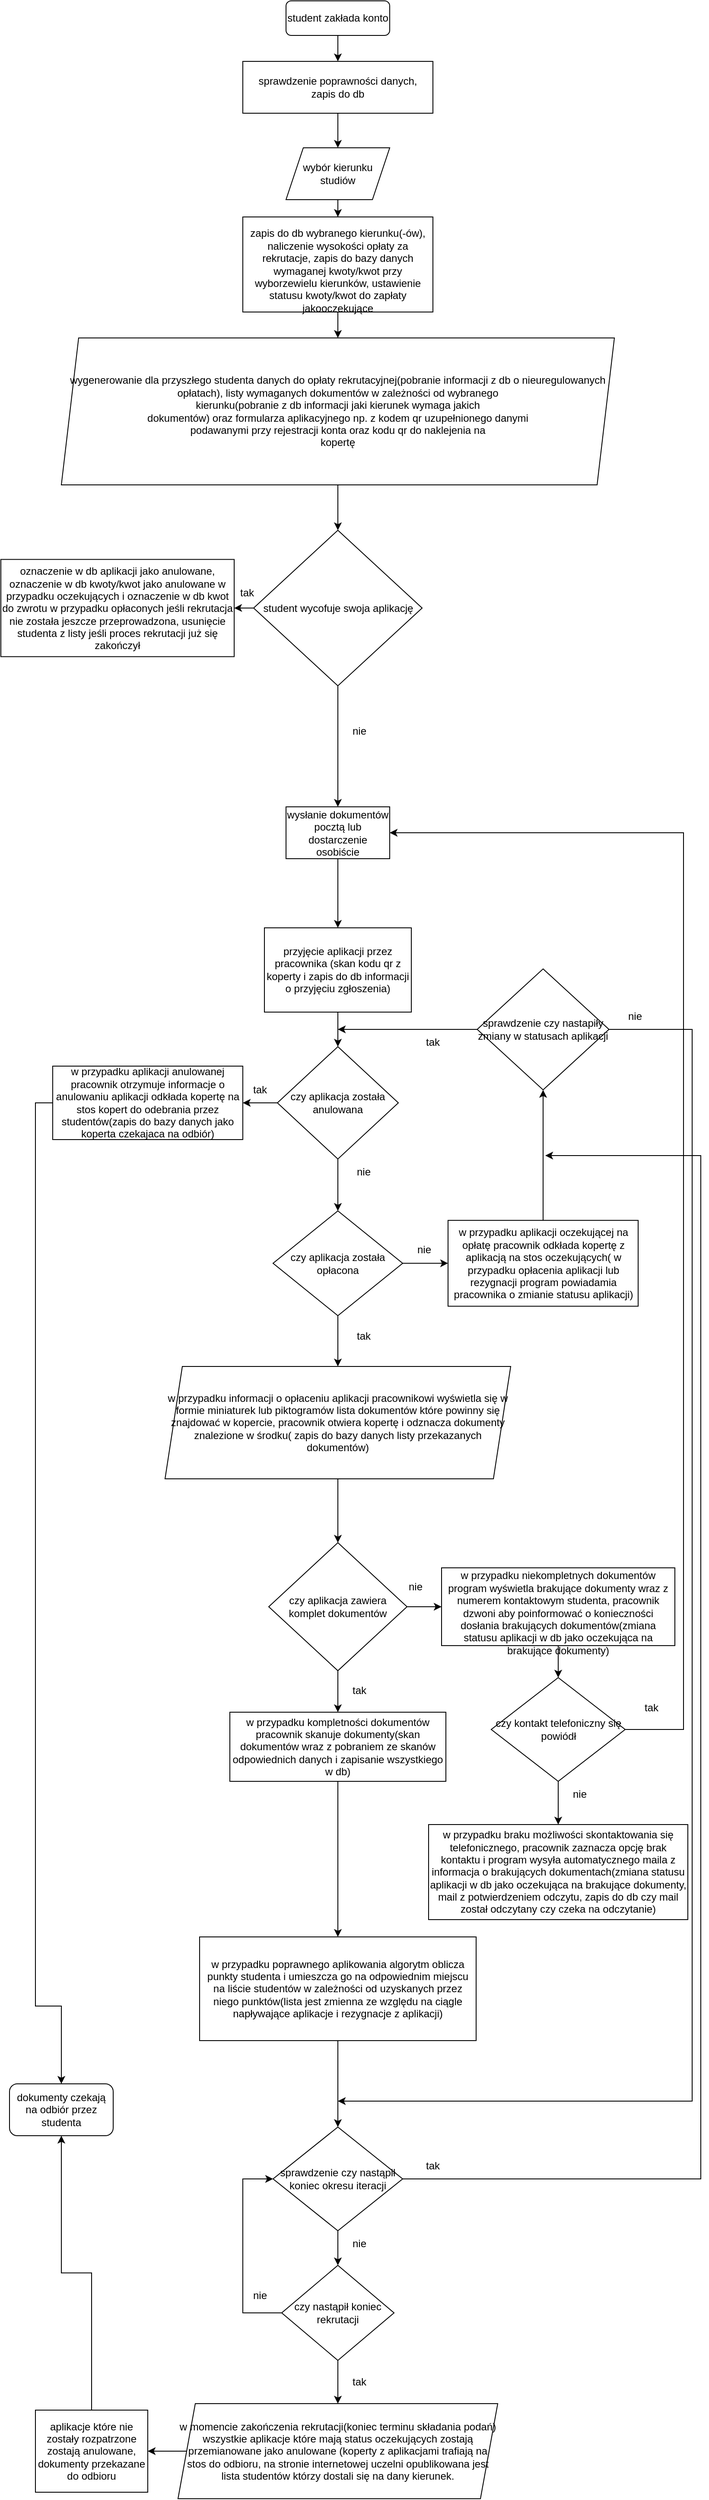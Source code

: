 <mxfile version="15.9.6" type="github">
  <diagram id="C5RBs43oDa-KdzZeNtuy" name="Page-1">
    <mxGraphModel dx="1030" dy="1753" grid="1" gridSize="10" guides="1" tooltips="1" connect="1" arrows="1" fold="1" page="1" pageScale="1" pageWidth="827" pageHeight="1169" math="0" shadow="0">
      <root>
        <mxCell id="WIyWlLk6GJQsqaUBKTNV-0" />
        <mxCell id="WIyWlLk6GJQsqaUBKTNV-1" parent="WIyWlLk6GJQsqaUBKTNV-0" />
        <mxCell id="WIyWlLk6GJQsqaUBKTNV-3" value="student zakłada konto" style="rounded=1;whiteSpace=wrap;html=1;fontSize=12;glass=0;strokeWidth=1;shadow=0;" parent="WIyWlLk6GJQsqaUBKTNV-1" vertex="1">
          <mxGeometry x="340" y="-590" width="120" height="40" as="geometry" />
        </mxCell>
        <mxCell id="kXzvup9dMq2idnFVMVO1-3" value="" style="edgeStyle=orthogonalEdgeStyle;rounded=0;orthogonalLoop=1;jettySize=auto;html=1;" parent="WIyWlLk6GJQsqaUBKTNV-1" source="WIyWlLk6GJQsqaUBKTNV-3" target="kXzvup9dMq2idnFVMVO1-5" edge="1">
          <mxGeometry relative="1" as="geometry" />
        </mxCell>
        <mxCell id="kXzvup9dMq2idnFVMVO1-5" value="&lt;div&gt;sprawdzenie poprawności danych,&lt;/div&gt;&lt;div&gt;zapis do db&lt;br&gt;&lt;/div&gt;" style="rounded=0;whiteSpace=wrap;html=1;" parent="WIyWlLk6GJQsqaUBKTNV-1" vertex="1">
          <mxGeometry x="290" y="-520" width="220" height="60" as="geometry" />
        </mxCell>
        <mxCell id="kXzvup9dMq2idnFVMVO1-9" value="" style="edgeStyle=orthogonalEdgeStyle;rounded=0;orthogonalLoop=1;jettySize=auto;html=1;" parent="WIyWlLk6GJQsqaUBKTNV-1" source="kXzvup9dMq2idnFVMVO1-6" target="kXzvup9dMq2idnFVMVO1-8" edge="1">
          <mxGeometry relative="1" as="geometry" />
        </mxCell>
        <mxCell id="kXzvup9dMq2idnFVMVO1-6" value="wybór kierunku studiów" style="shape=parallelogram;perimeter=parallelogramPerimeter;whiteSpace=wrap;html=1;fixedSize=1;" parent="WIyWlLk6GJQsqaUBKTNV-1" vertex="1">
          <mxGeometry x="340" y="-420" width="120" height="60" as="geometry" />
        </mxCell>
        <mxCell id="kXzvup9dMq2idnFVMVO1-7" value="" style="endArrow=classic;html=1;rounded=0;" parent="WIyWlLk6GJQsqaUBKTNV-1" source="kXzvup9dMq2idnFVMVO1-5" target="kXzvup9dMq2idnFVMVO1-6" edge="1">
          <mxGeometry width="50" height="50" relative="1" as="geometry">
            <mxPoint x="390" y="-320" as="sourcePoint" />
            <mxPoint x="440" y="-370" as="targetPoint" />
          </mxGeometry>
        </mxCell>
        <mxCell id="kXzvup9dMq2idnFVMVO1-11" value="" style="edgeStyle=orthogonalEdgeStyle;rounded=0;orthogonalLoop=1;jettySize=auto;html=1;" parent="WIyWlLk6GJQsqaUBKTNV-1" source="kXzvup9dMq2idnFVMVO1-8" target="kXzvup9dMq2idnFVMVO1-10" edge="1">
          <mxGeometry relative="1" as="geometry" />
        </mxCell>
        <mxCell id="kXzvup9dMq2idnFVMVO1-8" value="&lt;br&gt;zapis do db wybranego kierunku(-ów), naliczenie wysokości opłaty za rekrutacje, zapis do bazy danych wymaganej kwoty/kwot przy wyborzewielu kierunków, ustawienie statusu kwoty/kwot do zapłaty jakooczekujące" style="rounded=0;whiteSpace=wrap;html=1;" parent="WIyWlLk6GJQsqaUBKTNV-1" vertex="1">
          <mxGeometry x="290" y="-340" width="220" height="110" as="geometry" />
        </mxCell>
        <mxCell id="rJLKmksMfXtSssTEuBwt-1" value="" style="edgeStyle=orthogonalEdgeStyle;rounded=0;orthogonalLoop=1;jettySize=auto;html=1;" edge="1" parent="WIyWlLk6GJQsqaUBKTNV-1" source="kXzvup9dMq2idnFVMVO1-10" target="rJLKmksMfXtSssTEuBwt-0">
          <mxGeometry relative="1" as="geometry" />
        </mxCell>
        <mxCell id="kXzvup9dMq2idnFVMVO1-10" value="wygenerowanie dla przyszłego studenta danych do opłaty rekrutacyjnej(pobranie informacji z db o nieuregulowanych opłatach), listy wymaganych dokumentów w zależności od wybranego&lt;br&gt;kierunku(pobranie z db informacji jaki kierunek wymaga jakich&lt;br&gt;dokumentów) oraz formularza aplikacyjnego np. z kodem qr uzupełnionego danymi&lt;br&gt;podawanymi przy rejestracji konta oraz kodu qr do naklejenia na&lt;br&gt;kopertę" style="shape=parallelogram;perimeter=parallelogramPerimeter;whiteSpace=wrap;html=1;fixedSize=1;" parent="WIyWlLk6GJQsqaUBKTNV-1" vertex="1">
          <mxGeometry x="80" y="-200" width="640" height="170" as="geometry" />
        </mxCell>
        <mxCell id="rJLKmksMfXtSssTEuBwt-3" value="" style="edgeStyle=orthogonalEdgeStyle;rounded=0;orthogonalLoop=1;jettySize=auto;html=1;" edge="1" parent="WIyWlLk6GJQsqaUBKTNV-1" source="rJLKmksMfXtSssTEuBwt-0" target="rJLKmksMfXtSssTEuBwt-2">
          <mxGeometry relative="1" as="geometry" />
        </mxCell>
        <mxCell id="rJLKmksMfXtSssTEuBwt-11" value="" style="edgeStyle=orthogonalEdgeStyle;rounded=0;orthogonalLoop=1;jettySize=auto;html=1;" edge="1" parent="WIyWlLk6GJQsqaUBKTNV-1" source="rJLKmksMfXtSssTEuBwt-0" target="rJLKmksMfXtSssTEuBwt-10">
          <mxGeometry relative="1" as="geometry" />
        </mxCell>
        <mxCell id="rJLKmksMfXtSssTEuBwt-0" value="student wycofuje swoja aplikację" style="rhombus;whiteSpace=wrap;html=1;" vertex="1" parent="WIyWlLk6GJQsqaUBKTNV-1">
          <mxGeometry x="302.5" y="22.5" width="195" height="180" as="geometry" />
        </mxCell>
        <mxCell id="rJLKmksMfXtSssTEuBwt-2" value="oznaczenie w db aplikacji jako anulowane, oznaczenie w db kwoty/kwot jako anulowane w przypadku oczekujących i oznaczenie w db kwot do zwrotu w przypadku opłaconych jeśli rekrutacja nie została jeszcze przeprowadzona, usunięcie studenta z listy jeśli proces rekrutacji już się zakończył&lt;br&gt;" style="whiteSpace=wrap;html=1;" vertex="1" parent="WIyWlLk6GJQsqaUBKTNV-1">
          <mxGeometry x="10" y="56.25" width="270" height="112.5" as="geometry" />
        </mxCell>
        <mxCell id="rJLKmksMfXtSssTEuBwt-5" value="tak" style="text;html=1;strokeColor=none;fillColor=none;align=center;verticalAlign=middle;whiteSpace=wrap;rounded=0;" vertex="1" parent="WIyWlLk6GJQsqaUBKTNV-1">
          <mxGeometry x="265" y="80" width="60" height="30" as="geometry" />
        </mxCell>
        <mxCell id="rJLKmksMfXtSssTEuBwt-8" value="nie" style="text;html=1;strokeColor=none;fillColor=none;align=center;verticalAlign=middle;whiteSpace=wrap;rounded=0;" vertex="1" parent="WIyWlLk6GJQsqaUBKTNV-1">
          <mxGeometry x="395" y="240" width="60" height="30" as="geometry" />
        </mxCell>
        <mxCell id="rJLKmksMfXtSssTEuBwt-15" value="" style="edgeStyle=orthogonalEdgeStyle;rounded=0;orthogonalLoop=1;jettySize=auto;html=1;" edge="1" parent="WIyWlLk6GJQsqaUBKTNV-1" source="rJLKmksMfXtSssTEuBwt-10" target="rJLKmksMfXtSssTEuBwt-14">
          <mxGeometry relative="1" as="geometry" />
        </mxCell>
        <mxCell id="rJLKmksMfXtSssTEuBwt-10" value="wysłanie dokumentów pocztą lub dostarczenie osobiście" style="whiteSpace=wrap;html=1;" vertex="1" parent="WIyWlLk6GJQsqaUBKTNV-1">
          <mxGeometry x="340" y="342.5" width="120" height="60" as="geometry" />
        </mxCell>
        <mxCell id="rJLKmksMfXtSssTEuBwt-17" value="" style="edgeStyle=orthogonalEdgeStyle;rounded=0;orthogonalLoop=1;jettySize=auto;html=1;startArrow=none;" edge="1" parent="WIyWlLk6GJQsqaUBKTNV-1" source="rJLKmksMfXtSssTEuBwt-21" target="rJLKmksMfXtSssTEuBwt-16">
          <mxGeometry relative="1" as="geometry" />
        </mxCell>
        <mxCell id="rJLKmksMfXtSssTEuBwt-14" value="przyjęcie aplikacji przez pracownika (skan kodu qr z koperty i zapis do db informacji o przyjęciu zgłoszenia)" style="whiteSpace=wrap;html=1;" vertex="1" parent="WIyWlLk6GJQsqaUBKTNV-1">
          <mxGeometry x="315" y="482.5" width="170" height="97.5" as="geometry" />
        </mxCell>
        <mxCell id="rJLKmksMfXtSssTEuBwt-19" value="" style="edgeStyle=orthogonalEdgeStyle;rounded=0;orthogonalLoop=1;jettySize=auto;html=1;" edge="1" parent="WIyWlLk6GJQsqaUBKTNV-1" source="rJLKmksMfXtSssTEuBwt-16" target="rJLKmksMfXtSssTEuBwt-18">
          <mxGeometry relative="1" as="geometry" />
        </mxCell>
        <mxCell id="rJLKmksMfXtSssTEuBwt-31" value="" style="edgeStyle=orthogonalEdgeStyle;rounded=0;orthogonalLoop=1;jettySize=auto;html=1;entryX=0.5;entryY=0;entryDx=0;entryDy=0;" edge="1" parent="WIyWlLk6GJQsqaUBKTNV-1" source="rJLKmksMfXtSssTEuBwt-16" target="rJLKmksMfXtSssTEuBwt-37">
          <mxGeometry relative="1" as="geometry">
            <mxPoint x="410" y="980" as="targetPoint" />
          </mxGeometry>
        </mxCell>
        <mxCell id="rJLKmksMfXtSssTEuBwt-16" value="czy aplikacja została opłacona" style="rhombus;whiteSpace=wrap;html=1;" vertex="1" parent="WIyWlLk6GJQsqaUBKTNV-1">
          <mxGeometry x="325" y="810" width="150" height="121.25" as="geometry" />
        </mxCell>
        <mxCell id="rJLKmksMfXtSssTEuBwt-56" value="" style="edgeStyle=orthogonalEdgeStyle;rounded=0;orthogonalLoop=1;jettySize=auto;html=1;entryX=0.5;entryY=1;entryDx=0;entryDy=0;" edge="1" parent="WIyWlLk6GJQsqaUBKTNV-1" source="rJLKmksMfXtSssTEuBwt-18" target="rJLKmksMfXtSssTEuBwt-59">
          <mxGeometry relative="1" as="geometry">
            <mxPoint x="637.5" y="715" as="targetPoint" />
          </mxGeometry>
        </mxCell>
        <mxCell id="rJLKmksMfXtSssTEuBwt-18" value="w przypadku aplikacji oczekującej na opłatę pracownik odkłada kopertę z aplikacją na stos oczekujących( w przypadku opłacenia aplikacji lub rezygnacji program powiadamia pracownika o zmianie statusu aplikacji)" style="whiteSpace=wrap;html=1;" vertex="1" parent="WIyWlLk6GJQsqaUBKTNV-1">
          <mxGeometry x="527.5" y="820.94" width="220" height="99.37" as="geometry" />
        </mxCell>
        <mxCell id="rJLKmksMfXtSssTEuBwt-20" value="nie" style="text;html=1;strokeColor=none;fillColor=none;align=center;verticalAlign=middle;whiteSpace=wrap;rounded=0;" vertex="1" parent="WIyWlLk6GJQsqaUBKTNV-1">
          <mxGeometry x="470" y="840" width="60" height="30" as="geometry" />
        </mxCell>
        <mxCell id="rJLKmksMfXtSssTEuBwt-28" value="" style="edgeStyle=orthogonalEdgeStyle;rounded=0;orthogonalLoop=1;jettySize=auto;html=1;" edge="1" parent="WIyWlLk6GJQsqaUBKTNV-1" source="rJLKmksMfXtSssTEuBwt-21" target="rJLKmksMfXtSssTEuBwt-27">
          <mxGeometry relative="1" as="geometry" />
        </mxCell>
        <mxCell id="rJLKmksMfXtSssTEuBwt-21" value="czy aplikacja została anulowana" style="rhombus;whiteSpace=wrap;html=1;" vertex="1" parent="WIyWlLk6GJQsqaUBKTNV-1">
          <mxGeometry x="330" y="620" width="140" height="130" as="geometry" />
        </mxCell>
        <mxCell id="rJLKmksMfXtSssTEuBwt-25" value="" style="endArrow=classic;html=1;rounded=0;entryX=0.5;entryY=0;entryDx=0;entryDy=0;exitX=0.5;exitY=1;exitDx=0;exitDy=0;" edge="1" parent="WIyWlLk6GJQsqaUBKTNV-1" source="rJLKmksMfXtSssTEuBwt-14" target="rJLKmksMfXtSssTEuBwt-21">
          <mxGeometry width="50" height="50" relative="1" as="geometry">
            <mxPoint x="390" y="770" as="sourcePoint" />
            <mxPoint x="440" y="720" as="targetPoint" />
          </mxGeometry>
        </mxCell>
        <mxCell id="rJLKmksMfXtSssTEuBwt-26" value="nie" style="text;html=1;strokeColor=none;fillColor=none;align=center;verticalAlign=middle;whiteSpace=wrap;rounded=0;" vertex="1" parent="WIyWlLk6GJQsqaUBKTNV-1">
          <mxGeometry x="400" y="750" width="60" height="30" as="geometry" />
        </mxCell>
        <mxCell id="rJLKmksMfXtSssTEuBwt-54" value="" style="edgeStyle=orthogonalEdgeStyle;rounded=0;orthogonalLoop=1;jettySize=auto;html=1;entryX=0.5;entryY=0;entryDx=0;entryDy=0;" edge="1" parent="WIyWlLk6GJQsqaUBKTNV-1" source="rJLKmksMfXtSssTEuBwt-27" target="rJLKmksMfXtSssTEuBwt-51">
          <mxGeometry relative="1" as="geometry">
            <mxPoint x="-10" y="685" as="targetPoint" />
            <Array as="points">
              <mxPoint x="50" y="685" />
              <mxPoint x="50" y="1730" />
              <mxPoint x="80" y="1730" />
            </Array>
          </mxGeometry>
        </mxCell>
        <mxCell id="rJLKmksMfXtSssTEuBwt-27" value="w przypadku aplikacji anulowanej pracownik otrzymuje informacje o anulowaniu aplikacji odkłada kopertę na stos kopert do odebrania przez studentów(zapis do bazy danych jako koperta czekajaca na odbiór)&lt;br&gt;" style="whiteSpace=wrap;html=1;" vertex="1" parent="WIyWlLk6GJQsqaUBKTNV-1">
          <mxGeometry x="70" y="642.5" width="220" height="85" as="geometry" />
        </mxCell>
        <mxCell id="rJLKmksMfXtSssTEuBwt-29" value="tak" style="text;html=1;strokeColor=none;fillColor=none;align=center;verticalAlign=middle;whiteSpace=wrap;rounded=0;" vertex="1" parent="WIyWlLk6GJQsqaUBKTNV-1">
          <mxGeometry x="280" y="655" width="60" height="30" as="geometry" />
        </mxCell>
        <mxCell id="rJLKmksMfXtSssTEuBwt-42" value="" style="edgeStyle=orthogonalEdgeStyle;rounded=0;orthogonalLoop=1;jettySize=auto;html=1;" edge="1" parent="WIyWlLk6GJQsqaUBKTNV-1" source="rJLKmksMfXtSssTEuBwt-30" target="rJLKmksMfXtSssTEuBwt-41">
          <mxGeometry relative="1" as="geometry" />
        </mxCell>
        <mxCell id="rJLKmksMfXtSssTEuBwt-30" value="czy aplikacja zawiera komplet dokumentów" style="rhombus;whiteSpace=wrap;html=1;" vertex="1" parent="WIyWlLk6GJQsqaUBKTNV-1">
          <mxGeometry x="320" y="1193.9" width="160" height="148.13" as="geometry" />
        </mxCell>
        <mxCell id="rJLKmksMfXtSssTEuBwt-32" value="tak" style="text;html=1;strokeColor=none;fillColor=none;align=center;verticalAlign=middle;whiteSpace=wrap;rounded=0;" vertex="1" parent="WIyWlLk6GJQsqaUBKTNV-1">
          <mxGeometry x="400" y="940" width="60" height="30" as="geometry" />
        </mxCell>
        <mxCell id="rJLKmksMfXtSssTEuBwt-67" value="" style="edgeStyle=orthogonalEdgeStyle;rounded=0;orthogonalLoop=1;jettySize=auto;html=1;" edge="1" parent="WIyWlLk6GJQsqaUBKTNV-1" source="rJLKmksMfXtSssTEuBwt-35" target="rJLKmksMfXtSssTEuBwt-66">
          <mxGeometry relative="1" as="geometry" />
        </mxCell>
        <mxCell id="rJLKmksMfXtSssTEuBwt-35" value="w przypadku kompletności dokumentów pracownik skanuje dokumenty(skan dokumentów wraz z pobraniem ze skanów odpowiednich danych i zapisanie wszystkiego w db)" style="rounded=0;whiteSpace=wrap;html=1;" vertex="1" parent="WIyWlLk6GJQsqaUBKTNV-1">
          <mxGeometry x="275" y="1390.01" width="250" height="80" as="geometry" />
        </mxCell>
        <mxCell id="rJLKmksMfXtSssTEuBwt-36" value="tak" style="text;html=1;strokeColor=none;fillColor=none;align=center;verticalAlign=middle;whiteSpace=wrap;rounded=0;" vertex="1" parent="WIyWlLk6GJQsqaUBKTNV-1">
          <mxGeometry x="395" y="1350" width="60" height="30" as="geometry" />
        </mxCell>
        <mxCell id="rJLKmksMfXtSssTEuBwt-37" value="w przypadku informacji o opłaceniu aplikacji pracownikowi wyświetla się w formie miniaturek lub piktogramów lista dokumentów które powinny się znajdować w kopercie, pracownik otwiera kopertę i odznacza dokumenty znalezione w środku( zapis do bazy danych listy przekazanych dokumentów)" style="shape=parallelogram;perimeter=parallelogramPerimeter;whiteSpace=wrap;html=1;fixedSize=1;" vertex="1" parent="WIyWlLk6GJQsqaUBKTNV-1">
          <mxGeometry x="200" y="990" width="400" height="130" as="geometry" />
        </mxCell>
        <mxCell id="rJLKmksMfXtSssTEuBwt-45" value="" style="edgeStyle=orthogonalEdgeStyle;rounded=0;orthogonalLoop=1;jettySize=auto;html=1;" edge="1" parent="WIyWlLk6GJQsqaUBKTNV-1" source="rJLKmksMfXtSssTEuBwt-41" target="rJLKmksMfXtSssTEuBwt-44">
          <mxGeometry relative="1" as="geometry" />
        </mxCell>
        <mxCell id="rJLKmksMfXtSssTEuBwt-41" value="&lt;br&gt;w przypadku niekompletnych dokumentów program wyświetla brakujące dokumenty wraz z numerem kontaktowym studenta, pracownik dzwoni aby poinformować o konieczności dosłania brakujących dokumentów(zmiana statusu aplikacji w db jako oczekująca na brakujące dokumenty)&lt;br&gt;" style="whiteSpace=wrap;html=1;" vertex="1" parent="WIyWlLk6GJQsqaUBKTNV-1">
          <mxGeometry x="520" y="1222.97" width="270" height="90" as="geometry" />
        </mxCell>
        <mxCell id="rJLKmksMfXtSssTEuBwt-43" value="nie" style="text;html=1;strokeColor=none;fillColor=none;align=center;verticalAlign=middle;whiteSpace=wrap;rounded=0;" vertex="1" parent="WIyWlLk6GJQsqaUBKTNV-1">
          <mxGeometry x="460" y="1230" width="60" height="30" as="geometry" />
        </mxCell>
        <mxCell id="rJLKmksMfXtSssTEuBwt-48" value="" style="edgeStyle=orthogonalEdgeStyle;rounded=0;orthogonalLoop=1;jettySize=auto;html=1;" edge="1" parent="WIyWlLk6GJQsqaUBKTNV-1" source="rJLKmksMfXtSssTEuBwt-44" target="rJLKmksMfXtSssTEuBwt-50">
          <mxGeometry relative="1" as="geometry">
            <mxPoint x="665" y="1430.005" as="targetPoint" />
          </mxGeometry>
        </mxCell>
        <mxCell id="rJLKmksMfXtSssTEuBwt-44" value="czy kontakt telefoniczny się powiódł" style="rhombus;whiteSpace=wrap;html=1;" vertex="1" parent="WIyWlLk6GJQsqaUBKTNV-1">
          <mxGeometry x="577.5" y="1350" width="155" height="120.01" as="geometry" />
        </mxCell>
        <mxCell id="rJLKmksMfXtSssTEuBwt-49" value="nie" style="text;html=1;strokeColor=none;fillColor=none;align=center;verticalAlign=middle;whiteSpace=wrap;rounded=0;" vertex="1" parent="WIyWlLk6GJQsqaUBKTNV-1">
          <mxGeometry x="650" y="1470.01" width="60" height="30" as="geometry" />
        </mxCell>
        <mxCell id="rJLKmksMfXtSssTEuBwt-50" value="w przypadku braku możliwości skontaktowania się telefonicznego, pracownik zaznacza opcję brak kontaktu i program wysyła automatycznego maila z informacja o brakujących dokumentach(zmiana statusu aplikacji w db jako oczekująca na brakujące dokumenty, mail z potwierdzeniem odczytu, zapis do db czy mail został odczytany czy czeka na odczytanie)" style="rounded=0;whiteSpace=wrap;html=1;" vertex="1" parent="WIyWlLk6GJQsqaUBKTNV-1">
          <mxGeometry x="505" y="1520" width="300" height="110" as="geometry" />
        </mxCell>
        <mxCell id="rJLKmksMfXtSssTEuBwt-51" value="dokumenty czekają na odbiór przez studenta" style="rounded=1;whiteSpace=wrap;html=1;" vertex="1" parent="WIyWlLk6GJQsqaUBKTNV-1">
          <mxGeometry x="20" y="1820" width="120" height="60" as="geometry" />
        </mxCell>
        <mxCell id="rJLKmksMfXtSssTEuBwt-52" value="" style="edgeStyle=orthogonalEdgeStyle;rounded=0;orthogonalLoop=1;jettySize=auto;html=1;exitX=1;exitY=0.5;exitDx=0;exitDy=0;entryX=1;entryY=0.5;entryDx=0;entryDy=0;" edge="1" parent="WIyWlLk6GJQsqaUBKTNV-1" source="rJLKmksMfXtSssTEuBwt-44" target="rJLKmksMfXtSssTEuBwt-10">
          <mxGeometry relative="1" as="geometry">
            <mxPoint x="575" y="1380.03" as="sourcePoint" />
            <mxPoint x="445" y="1421.9" as="targetPoint" />
            <Array as="points">
              <mxPoint x="800" y="1410" />
              <mxPoint x="800" y="373" />
            </Array>
          </mxGeometry>
        </mxCell>
        <mxCell id="rJLKmksMfXtSssTEuBwt-53" value="tak" style="text;html=1;strokeColor=none;fillColor=none;align=center;verticalAlign=middle;whiteSpace=wrap;rounded=0;" vertex="1" parent="WIyWlLk6GJQsqaUBKTNV-1">
          <mxGeometry x="732.5" y="1370" width="60" height="30" as="geometry" />
        </mxCell>
        <mxCell id="rJLKmksMfXtSssTEuBwt-57" value="" style="edgeStyle=orthogonalEdgeStyle;rounded=0;orthogonalLoop=1;jettySize=auto;html=1;" edge="1" parent="WIyWlLk6GJQsqaUBKTNV-1" source="rJLKmksMfXtSssTEuBwt-59">
          <mxGeometry relative="1" as="geometry">
            <mxPoint x="637.5" y="655" as="sourcePoint" />
            <mxPoint x="400" y="600" as="targetPoint" />
            <Array as="points">
              <mxPoint x="590" y="600" />
            </Array>
          </mxGeometry>
        </mxCell>
        <mxCell id="rJLKmksMfXtSssTEuBwt-85" value="" style="edgeStyle=orthogonalEdgeStyle;rounded=0;orthogonalLoop=1;jettySize=auto;html=1;" edge="1" parent="WIyWlLk6GJQsqaUBKTNV-1" source="rJLKmksMfXtSssTEuBwt-59">
          <mxGeometry relative="1" as="geometry">
            <mxPoint x="400" y="1840" as="targetPoint" />
            <Array as="points">
              <mxPoint x="810" y="600" />
              <mxPoint x="810" y="1840" />
            </Array>
          </mxGeometry>
        </mxCell>
        <mxCell id="rJLKmksMfXtSssTEuBwt-59" value="sprawdzenie czy nastapiły zmiany w statusach aplikacji" style="rhombus;whiteSpace=wrap;html=1;" vertex="1" parent="WIyWlLk6GJQsqaUBKTNV-1">
          <mxGeometry x="561.25" y="530" width="152.5" height="140" as="geometry" />
        </mxCell>
        <mxCell id="rJLKmksMfXtSssTEuBwt-60" value="tak" style="text;html=1;strokeColor=none;fillColor=none;align=center;verticalAlign=middle;whiteSpace=wrap;rounded=0;" vertex="1" parent="WIyWlLk6GJQsqaUBKTNV-1">
          <mxGeometry x="480" y="600" width="60" height="30" as="geometry" />
        </mxCell>
        <mxCell id="rJLKmksMfXtSssTEuBwt-63" value="" style="edgeStyle=orthogonalEdgeStyle;rounded=0;orthogonalLoop=1;jettySize=auto;html=1;entryX=0.5;entryY=0;entryDx=0;entryDy=0;" edge="1" parent="WIyWlLk6GJQsqaUBKTNV-1" source="rJLKmksMfXtSssTEuBwt-37" target="rJLKmksMfXtSssTEuBwt-30">
          <mxGeometry relative="1" as="geometry">
            <mxPoint x="475" y="1160" as="sourcePoint" />
            <mxPoint x="505.04" y="1160" as="targetPoint" />
          </mxGeometry>
        </mxCell>
        <mxCell id="rJLKmksMfXtSssTEuBwt-64" value="" style="edgeStyle=orthogonalEdgeStyle;rounded=0;orthogonalLoop=1;jettySize=auto;html=1;entryX=0.5;entryY=0;entryDx=0;entryDy=0;exitX=0.5;exitY=1;exitDx=0;exitDy=0;" edge="1" parent="WIyWlLk6GJQsqaUBKTNV-1" source="rJLKmksMfXtSssTEuBwt-30" target="rJLKmksMfXtSssTEuBwt-35">
          <mxGeometry relative="1" as="geometry">
            <mxPoint x="430" y="1350" as="sourcePoint" />
            <mxPoint x="210.04" y="1330" as="targetPoint" />
          </mxGeometry>
        </mxCell>
        <mxCell id="rJLKmksMfXtSssTEuBwt-69" value="" style="edgeStyle=orthogonalEdgeStyle;rounded=0;orthogonalLoop=1;jettySize=auto;html=1;" edge="1" parent="WIyWlLk6GJQsqaUBKTNV-1" source="rJLKmksMfXtSssTEuBwt-66" target="rJLKmksMfXtSssTEuBwt-68">
          <mxGeometry relative="1" as="geometry" />
        </mxCell>
        <mxCell id="rJLKmksMfXtSssTEuBwt-66" value="w przypadku poprawnego aplikowania algorytm oblicza punkty studenta i umieszcza go na odpowiednim miejscu na liście studentów w zależności od uzyskanych przez niego punktów(lista jest zmienna ze względu na ciągle napływające aplikacje i rezygnacje z aplikacji)&lt;br&gt;" style="whiteSpace=wrap;html=1;rounded=0;" vertex="1" parent="WIyWlLk6GJQsqaUBKTNV-1">
          <mxGeometry x="240" y="1650" width="320" height="120" as="geometry" />
        </mxCell>
        <mxCell id="rJLKmksMfXtSssTEuBwt-71" value="" style="edgeStyle=orthogonalEdgeStyle;rounded=0;orthogonalLoop=1;jettySize=auto;html=1;" edge="1" parent="WIyWlLk6GJQsqaUBKTNV-1" source="rJLKmksMfXtSssTEuBwt-68">
          <mxGeometry relative="1" as="geometry">
            <mxPoint x="640" y="746" as="targetPoint" />
            <Array as="points">
              <mxPoint x="820" y="1930" />
              <mxPoint x="820" y="746" />
              <mxPoint x="660" y="746" />
            </Array>
          </mxGeometry>
        </mxCell>
        <mxCell id="rJLKmksMfXtSssTEuBwt-76" value="" style="edgeStyle=orthogonalEdgeStyle;rounded=0;orthogonalLoop=1;jettySize=auto;html=1;" edge="1" parent="WIyWlLk6GJQsqaUBKTNV-1" source="rJLKmksMfXtSssTEuBwt-68" target="rJLKmksMfXtSssTEuBwt-75">
          <mxGeometry relative="1" as="geometry" />
        </mxCell>
        <mxCell id="rJLKmksMfXtSssTEuBwt-68" value="sprawdzenie czy nastąpił koniec okresu iteracji" style="rhombus;whiteSpace=wrap;html=1;rounded=0;" vertex="1" parent="WIyWlLk6GJQsqaUBKTNV-1">
          <mxGeometry x="325" y="1870" width="150" height="120" as="geometry" />
        </mxCell>
        <mxCell id="rJLKmksMfXtSssTEuBwt-72" value="tak" style="text;html=1;strokeColor=none;fillColor=none;align=center;verticalAlign=middle;whiteSpace=wrap;rounded=0;" vertex="1" parent="WIyWlLk6GJQsqaUBKTNV-1">
          <mxGeometry x="480" y="1900" width="60" height="30" as="geometry" />
        </mxCell>
        <mxCell id="rJLKmksMfXtSssTEuBwt-83" value="" style="edgeStyle=orthogonalEdgeStyle;rounded=0;orthogonalLoop=1;jettySize=auto;html=1;" edge="1" parent="WIyWlLk6GJQsqaUBKTNV-1" source="rJLKmksMfXtSssTEuBwt-74" target="rJLKmksMfXtSssTEuBwt-82">
          <mxGeometry relative="1" as="geometry" />
        </mxCell>
        <mxCell id="rJLKmksMfXtSssTEuBwt-74" value="w momencie zakończenia rekrutacji(koniec terminu składania podań) wszystkie aplikacje które mają status oczekujących zostają przemianowane jako anulowane (koperty z aplikacjami trafiają na stos do odbioru, na stronie internetowej uczelni opublikowana jest lista studentów którzy dostali się na dany kierunek.&lt;br&gt;" style="shape=parallelogram;perimeter=parallelogramPerimeter;whiteSpace=wrap;html=1;fixedSize=1;" vertex="1" parent="WIyWlLk6GJQsqaUBKTNV-1">
          <mxGeometry x="215" y="2190" width="370" height="110" as="geometry" />
        </mxCell>
        <mxCell id="rJLKmksMfXtSssTEuBwt-78" value="" style="edgeStyle=orthogonalEdgeStyle;rounded=0;orthogonalLoop=1;jettySize=auto;html=1;" edge="1" parent="WIyWlLk6GJQsqaUBKTNV-1" source="rJLKmksMfXtSssTEuBwt-75" target="rJLKmksMfXtSssTEuBwt-74">
          <mxGeometry relative="1" as="geometry" />
        </mxCell>
        <mxCell id="rJLKmksMfXtSssTEuBwt-80" value="" style="edgeStyle=orthogonalEdgeStyle;rounded=0;orthogonalLoop=1;jettySize=auto;html=1;entryX=0;entryY=0.5;entryDx=0;entryDy=0;exitX=0;exitY=0.5;exitDx=0;exitDy=0;" edge="1" parent="WIyWlLk6GJQsqaUBKTNV-1" source="rJLKmksMfXtSssTEuBwt-75" target="rJLKmksMfXtSssTEuBwt-68">
          <mxGeometry relative="1" as="geometry">
            <mxPoint x="220" y="1920" as="targetPoint" />
            <Array as="points">
              <mxPoint x="290" y="2085" />
              <mxPoint x="290" y="1930" />
            </Array>
          </mxGeometry>
        </mxCell>
        <mxCell id="rJLKmksMfXtSssTEuBwt-75" value="czy nastąpił koniec rekrutacji" style="rhombus;whiteSpace=wrap;html=1;rounded=0;" vertex="1" parent="WIyWlLk6GJQsqaUBKTNV-1">
          <mxGeometry x="335" y="2030" width="130" height="110" as="geometry" />
        </mxCell>
        <mxCell id="rJLKmksMfXtSssTEuBwt-77" value="nie" style="text;html=1;strokeColor=none;fillColor=none;align=center;verticalAlign=middle;whiteSpace=wrap;rounded=0;" vertex="1" parent="WIyWlLk6GJQsqaUBKTNV-1">
          <mxGeometry x="395" y="1990" width="60" height="30" as="geometry" />
        </mxCell>
        <mxCell id="rJLKmksMfXtSssTEuBwt-79" value="tak" style="text;html=1;strokeColor=none;fillColor=none;align=center;verticalAlign=middle;whiteSpace=wrap;rounded=0;" vertex="1" parent="WIyWlLk6GJQsqaUBKTNV-1">
          <mxGeometry x="395" y="2150" width="60" height="30" as="geometry" />
        </mxCell>
        <mxCell id="rJLKmksMfXtSssTEuBwt-81" value="nie" style="text;html=1;strokeColor=none;fillColor=none;align=center;verticalAlign=middle;whiteSpace=wrap;rounded=0;" vertex="1" parent="WIyWlLk6GJQsqaUBKTNV-1">
          <mxGeometry x="280" y="2050" width="60" height="30" as="geometry" />
        </mxCell>
        <mxCell id="rJLKmksMfXtSssTEuBwt-84" value="" style="edgeStyle=orthogonalEdgeStyle;rounded=0;orthogonalLoop=1;jettySize=auto;html=1;entryX=0.5;entryY=1;entryDx=0;entryDy=0;" edge="1" parent="WIyWlLk6GJQsqaUBKTNV-1" source="rJLKmksMfXtSssTEuBwt-82" target="rJLKmksMfXtSssTEuBwt-51">
          <mxGeometry relative="1" as="geometry">
            <mxPoint x="115" y="2117.5" as="targetPoint" />
          </mxGeometry>
        </mxCell>
        <mxCell id="rJLKmksMfXtSssTEuBwt-82" value="aplikacje które nie zostały rozpatrzone zostają anulowane, dokumenty przekazane do odbioru" style="whiteSpace=wrap;html=1;" vertex="1" parent="WIyWlLk6GJQsqaUBKTNV-1">
          <mxGeometry x="50" y="2197.5" width="130" height="95" as="geometry" />
        </mxCell>
        <mxCell id="rJLKmksMfXtSssTEuBwt-86" value="nie" style="text;html=1;strokeColor=none;fillColor=none;align=center;verticalAlign=middle;whiteSpace=wrap;rounded=0;" vertex="1" parent="WIyWlLk6GJQsqaUBKTNV-1">
          <mxGeometry x="713.75" y="570" width="60" height="30" as="geometry" />
        </mxCell>
      </root>
    </mxGraphModel>
  </diagram>
</mxfile>

